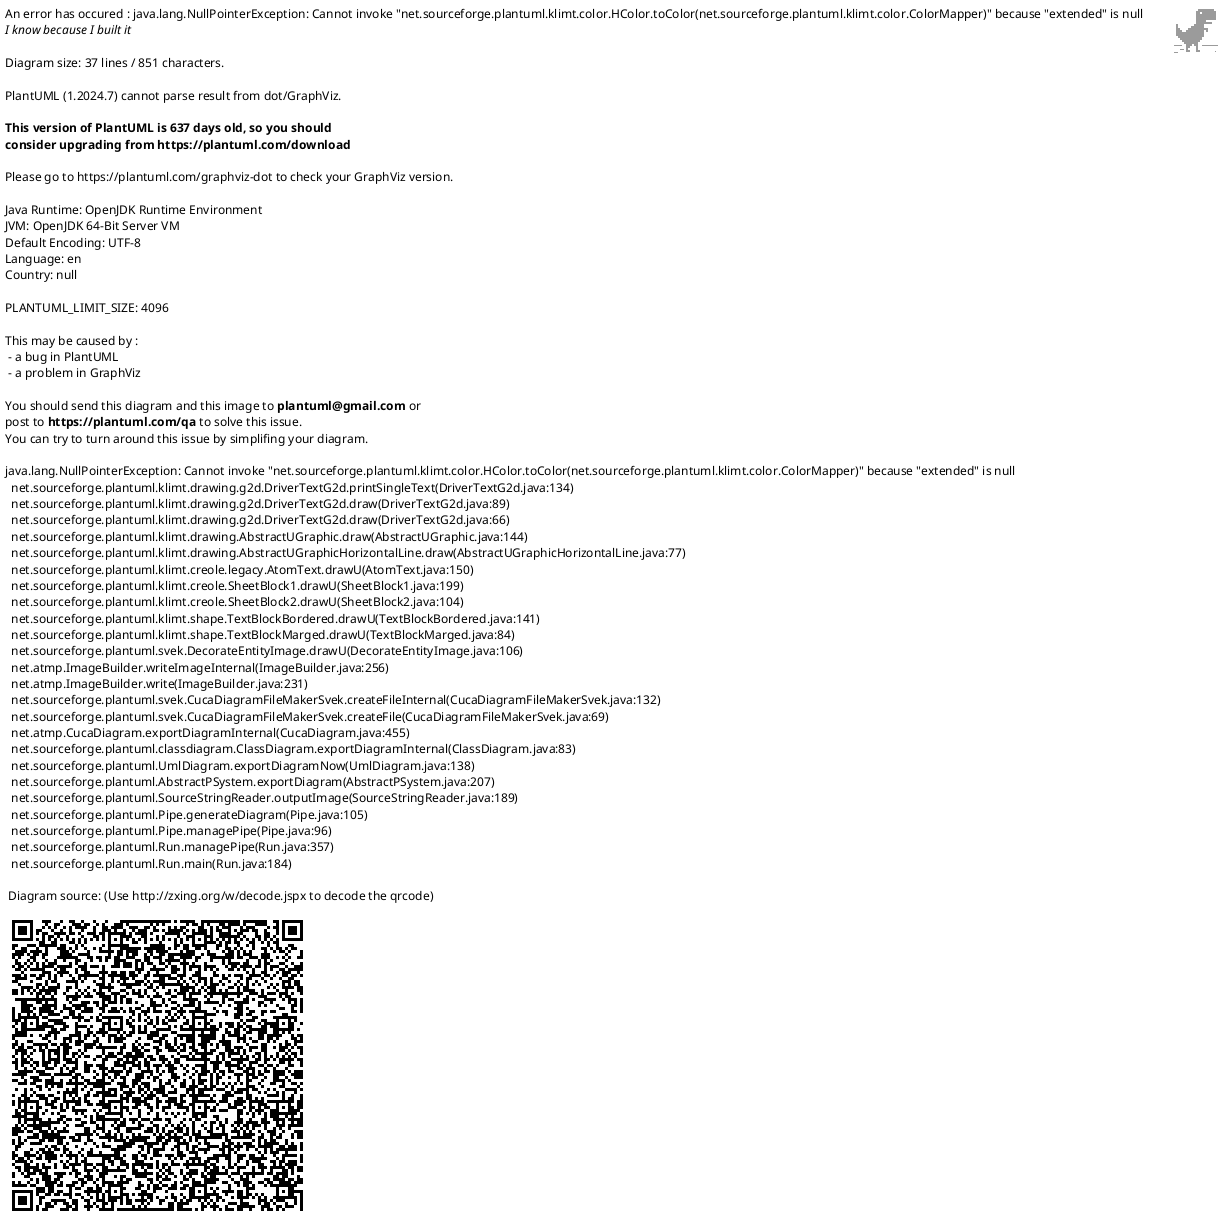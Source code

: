 @startuml TP5_1

' note top: as consigne #NavajoWhite
'     Coucou
' end note

legend top
    <b>Consignes</b>
    <back>                                                                                                    </back>
    * Créer la classe Company
    * L'utiliser dans une classe "main"
    * Créer la classe Person
    * L'utiliser dans la classe "main" préalablement créée
    * Finir les classes
    * Manipuler les différents objets pour faire des
       affichages de données qui changes dans le temps
end legend

' legend
' |= |= Type |
' |<back:#FF0000>   </back>| Type A class |
' |<back:#00FF00>   </back>| Type B class |
' |<back:blue>   </back>| Type C class |
' endlegend

class Person {
    {field} -lastname: String {readOnly}
    {field} -firstname: String {readOnly}
    {field} -active: boolean
    {field} -age: int
    {field} -grade: float
}

class Company {
    {field} -name: String
}

class Contract {
    {field} -startedAt: LocalDate
    {field} -endedAt[0..1]: LocalDate
}

Contract "*" -left-> "1" Person
Contract -> "1" Company

@enduml
